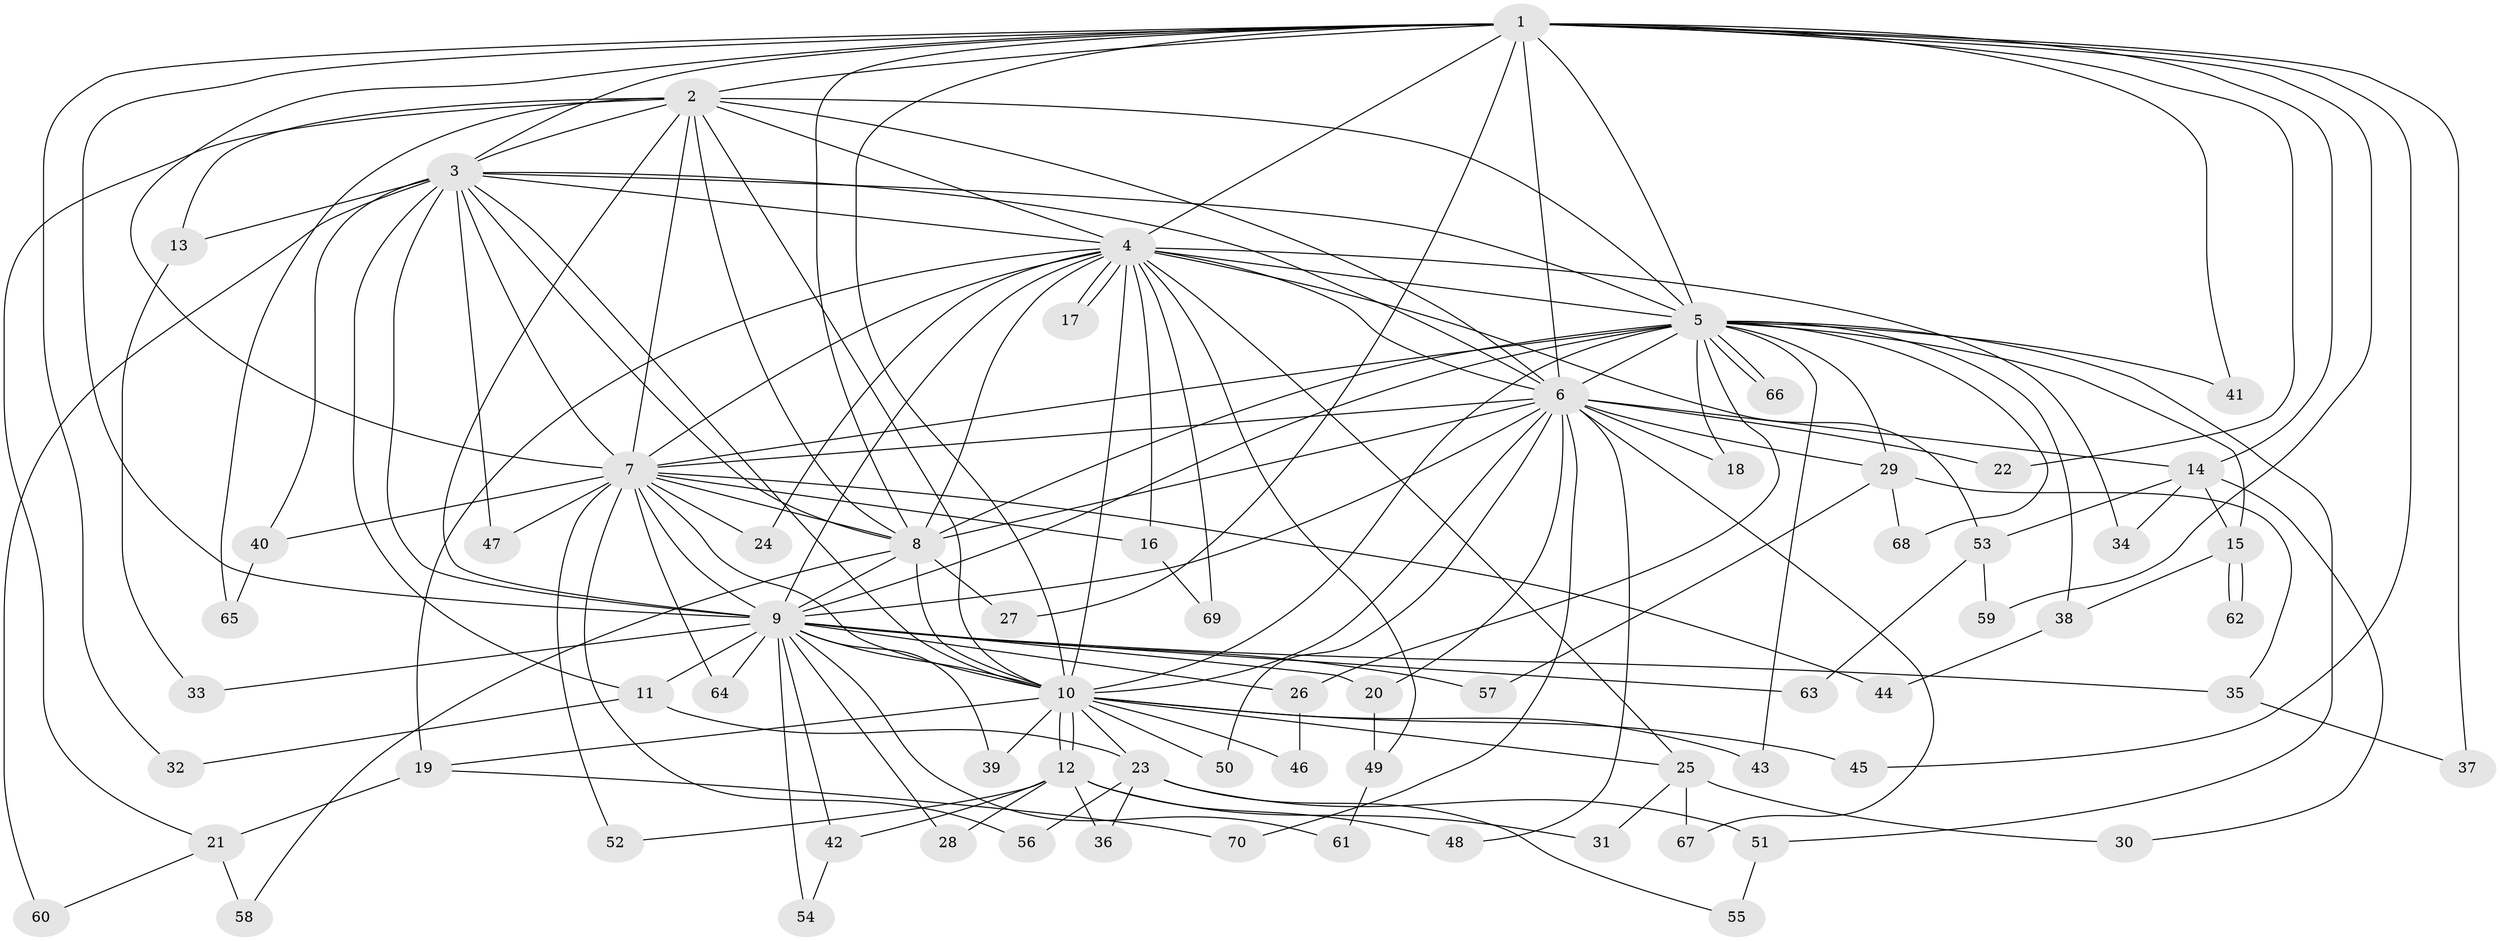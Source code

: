// Generated by graph-tools (version 1.1) at 2025/13/03/09/25 04:13:51]
// undirected, 70 vertices, 165 edges
graph export_dot {
graph [start="1"]
  node [color=gray90,style=filled];
  1;
  2;
  3;
  4;
  5;
  6;
  7;
  8;
  9;
  10;
  11;
  12;
  13;
  14;
  15;
  16;
  17;
  18;
  19;
  20;
  21;
  22;
  23;
  24;
  25;
  26;
  27;
  28;
  29;
  30;
  31;
  32;
  33;
  34;
  35;
  36;
  37;
  38;
  39;
  40;
  41;
  42;
  43;
  44;
  45;
  46;
  47;
  48;
  49;
  50;
  51;
  52;
  53;
  54;
  55;
  56;
  57;
  58;
  59;
  60;
  61;
  62;
  63;
  64;
  65;
  66;
  67;
  68;
  69;
  70;
  1 -- 2;
  1 -- 3;
  1 -- 4;
  1 -- 5;
  1 -- 6;
  1 -- 7;
  1 -- 8;
  1 -- 9;
  1 -- 10;
  1 -- 14;
  1 -- 22;
  1 -- 27;
  1 -- 32;
  1 -- 37;
  1 -- 41;
  1 -- 45;
  1 -- 59;
  2 -- 3;
  2 -- 4;
  2 -- 5;
  2 -- 6;
  2 -- 7;
  2 -- 8;
  2 -- 9;
  2 -- 10;
  2 -- 13;
  2 -- 21;
  2 -- 65;
  3 -- 4;
  3 -- 5;
  3 -- 6;
  3 -- 7;
  3 -- 8;
  3 -- 9;
  3 -- 10;
  3 -- 11;
  3 -- 13;
  3 -- 40;
  3 -- 47;
  3 -- 60;
  4 -- 5;
  4 -- 6;
  4 -- 7;
  4 -- 8;
  4 -- 9;
  4 -- 10;
  4 -- 16;
  4 -- 17;
  4 -- 17;
  4 -- 19;
  4 -- 24;
  4 -- 25;
  4 -- 34;
  4 -- 49;
  4 -- 53;
  4 -- 69;
  5 -- 6;
  5 -- 7;
  5 -- 8;
  5 -- 9;
  5 -- 10;
  5 -- 15;
  5 -- 18;
  5 -- 26;
  5 -- 29;
  5 -- 38;
  5 -- 41;
  5 -- 43;
  5 -- 51;
  5 -- 66;
  5 -- 66;
  5 -- 68;
  6 -- 7;
  6 -- 8;
  6 -- 9;
  6 -- 10;
  6 -- 14;
  6 -- 18;
  6 -- 20;
  6 -- 22;
  6 -- 29;
  6 -- 48;
  6 -- 50;
  6 -- 67;
  6 -- 70;
  7 -- 8;
  7 -- 9;
  7 -- 10;
  7 -- 16;
  7 -- 24;
  7 -- 40;
  7 -- 44;
  7 -- 47;
  7 -- 52;
  7 -- 56;
  7 -- 64;
  8 -- 9;
  8 -- 10;
  8 -- 27;
  8 -- 58;
  9 -- 10;
  9 -- 11;
  9 -- 20;
  9 -- 26;
  9 -- 28;
  9 -- 33;
  9 -- 35;
  9 -- 39;
  9 -- 42;
  9 -- 54;
  9 -- 57;
  9 -- 61;
  9 -- 63;
  9 -- 64;
  10 -- 12;
  10 -- 12;
  10 -- 19;
  10 -- 23;
  10 -- 25;
  10 -- 39;
  10 -- 43;
  10 -- 45;
  10 -- 46;
  10 -- 50;
  11 -- 23;
  11 -- 32;
  12 -- 28;
  12 -- 31;
  12 -- 36;
  12 -- 42;
  12 -- 48;
  12 -- 52;
  13 -- 33;
  14 -- 15;
  14 -- 30;
  14 -- 34;
  14 -- 53;
  15 -- 38;
  15 -- 62;
  15 -- 62;
  16 -- 69;
  19 -- 21;
  19 -- 70;
  20 -- 49;
  21 -- 58;
  21 -- 60;
  23 -- 36;
  23 -- 51;
  23 -- 55;
  23 -- 56;
  25 -- 30;
  25 -- 31;
  25 -- 67;
  26 -- 46;
  29 -- 35;
  29 -- 57;
  29 -- 68;
  35 -- 37;
  38 -- 44;
  40 -- 65;
  42 -- 54;
  49 -- 61;
  51 -- 55;
  53 -- 59;
  53 -- 63;
}
